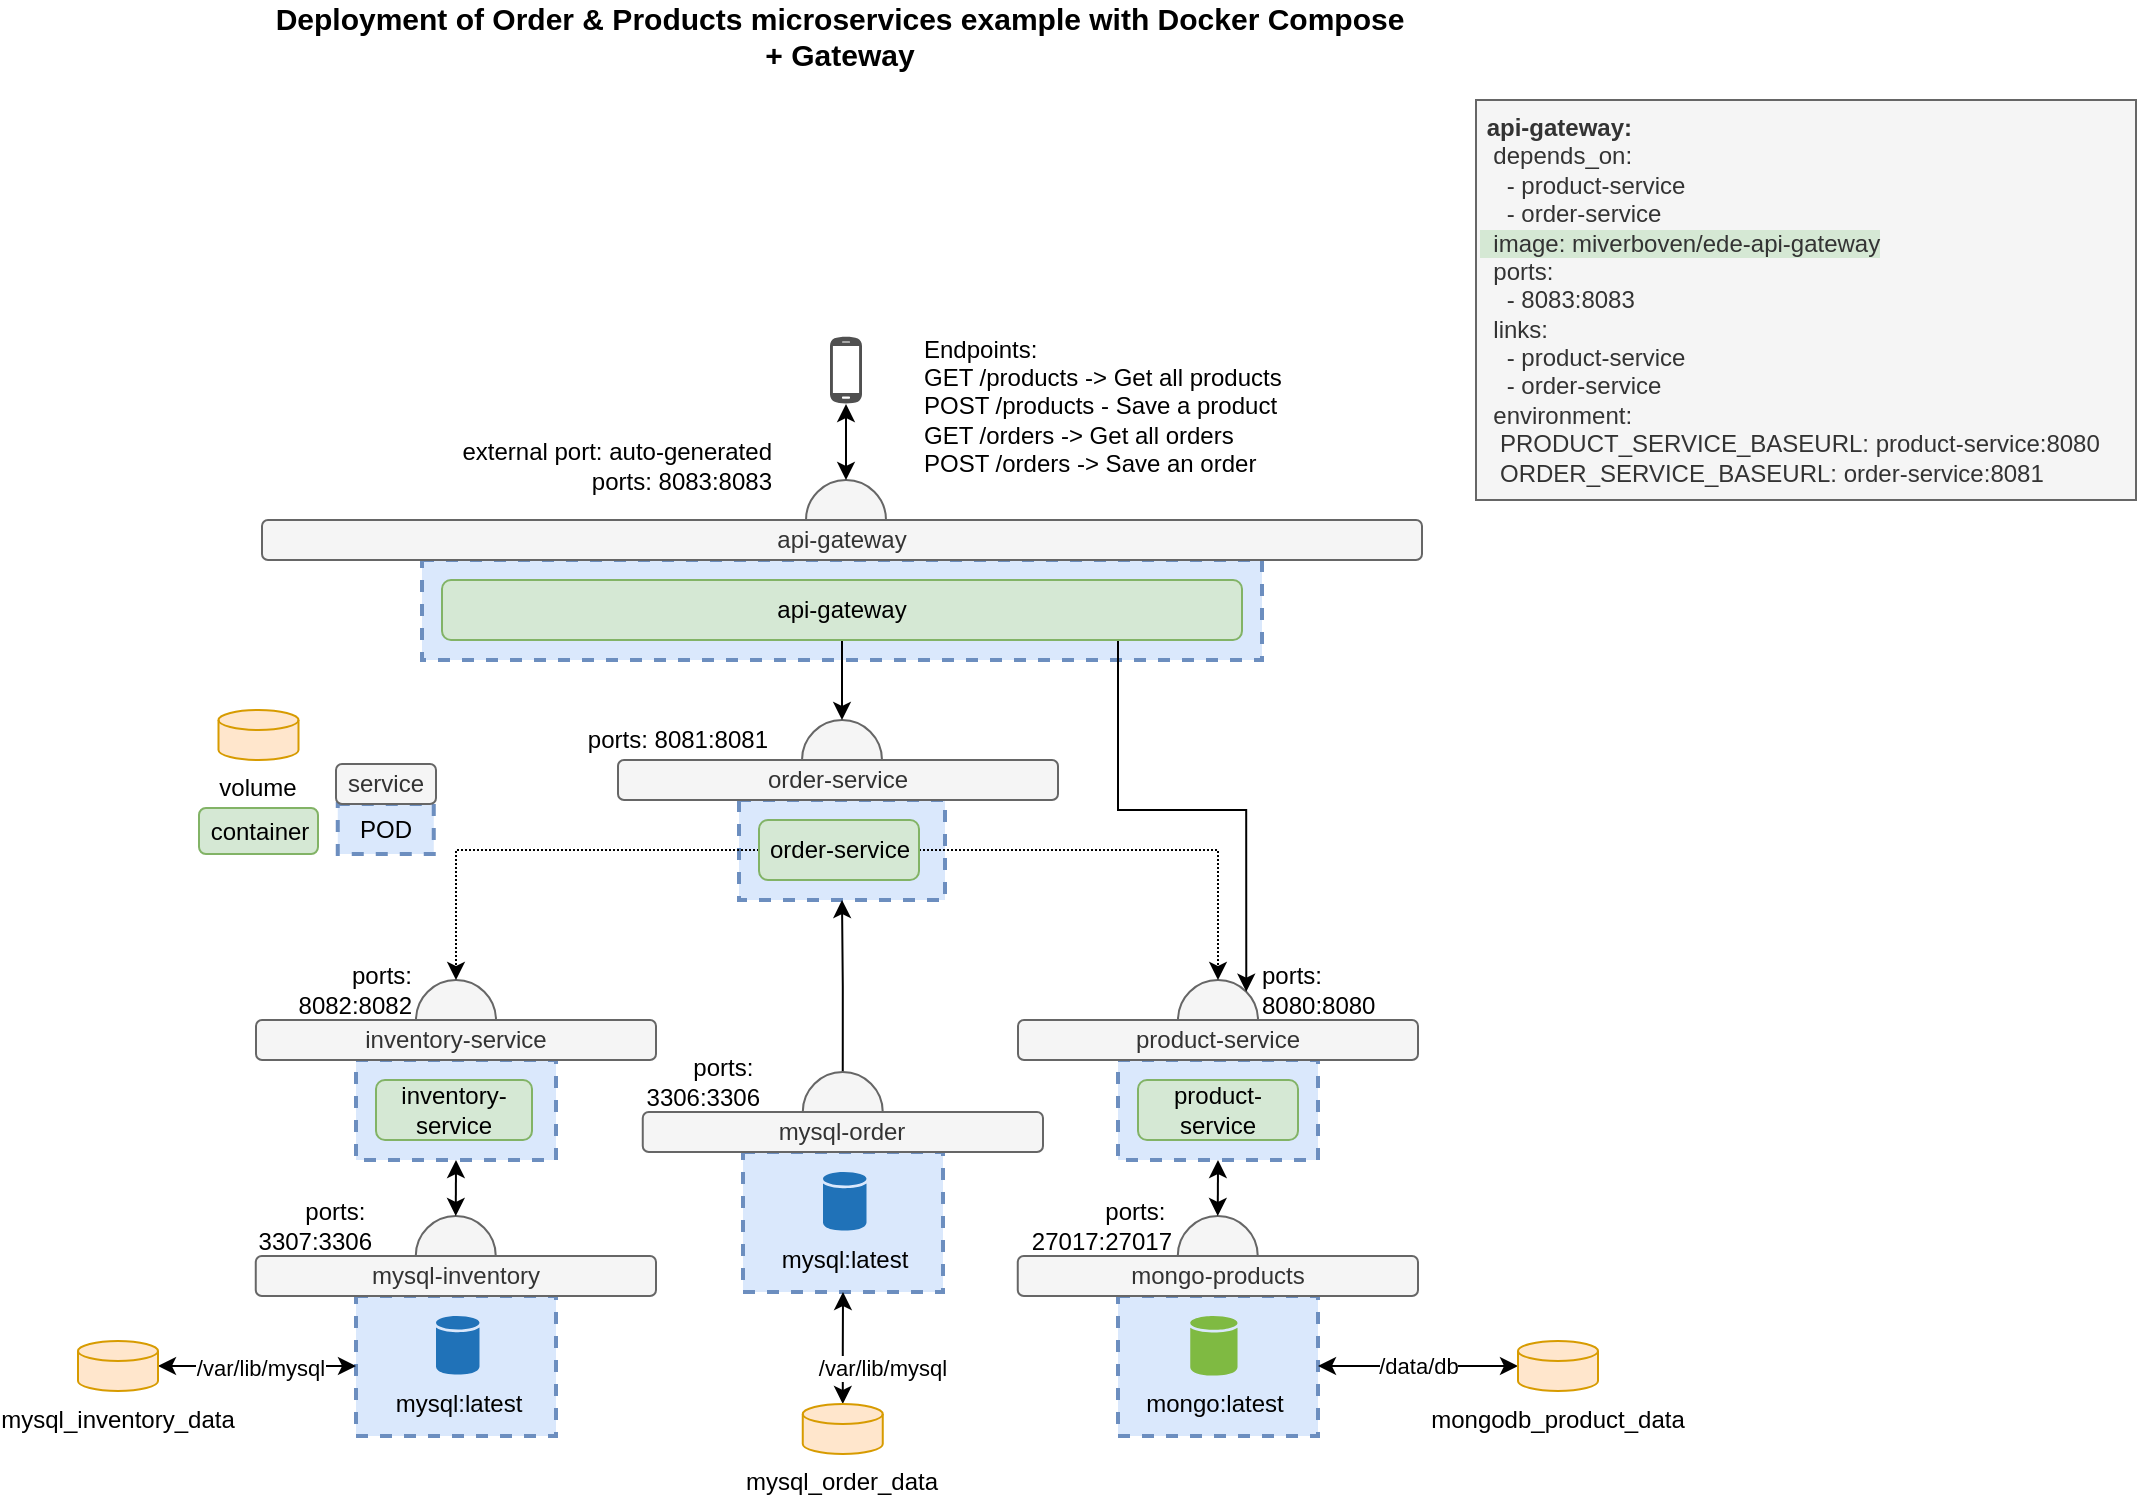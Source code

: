 <mxfile version="22.0.2" type="github">
  <diagram name="Pagina-1" id="RNc9Xt5vvOw46jgNW2Lf">
    <mxGraphModel dx="1050" dy="534" grid="1" gridSize="10" guides="1" tooltips="1" connect="1" arrows="1" fold="1" page="1" pageScale="1" pageWidth="827" pageHeight="1169" math="0" shadow="0">
      <root>
        <mxCell id="0" />
        <mxCell id="1" parent="0" />
        <mxCell id="bDrOD8Uwby7K316UPUsC-1" value="" style="ellipse;whiteSpace=wrap;html=1;aspect=fixed;strokeWidth=1;fillColor=#f5f5f5;strokeColor=#666666;fontColor=#333333;" vertex="1" parent="1">
          <mxGeometry x="600" y="522" width="40" height="40" as="geometry" />
        </mxCell>
        <mxCell id="bDrOD8Uwby7K316UPUsC-2" value="" style="ellipse;whiteSpace=wrap;html=1;aspect=fixed;strokeWidth=1;fillColor=#f5f5f5;strokeColor=#666666;fontColor=#333333;" vertex="1" parent="1">
          <mxGeometry x="219" y="522" width="40" height="40" as="geometry" />
        </mxCell>
        <mxCell id="bDrOD8Uwby7K316UPUsC-3" value="" style="rounded=0;whiteSpace=wrap;html=1;strokeColor=#6c8ebf;dashed=1;strokeWidth=2;fillColor=#dae8fc;" vertex="1" parent="1">
          <mxGeometry x="380.5" y="432" width="103" height="50" as="geometry" />
        </mxCell>
        <mxCell id="bDrOD8Uwby7K316UPUsC-4" value="" style="rounded=0;whiteSpace=wrap;html=1;strokeColor=#6c8ebf;dashed=1;strokeWidth=2;fillColor=#dae8fc;" vertex="1" parent="1">
          <mxGeometry x="570" y="562" width="100" height="50" as="geometry" />
        </mxCell>
        <mxCell id="bDrOD8Uwby7K316UPUsC-5" value="" style="rounded=0;whiteSpace=wrap;html=1;strokeColor=#6c8ebf;dashed=1;strokeWidth=2;fillColor=#dae8fc;" vertex="1" parent="1">
          <mxGeometry x="570" y="680" width="100" height="70" as="geometry" />
        </mxCell>
        <mxCell id="bDrOD8Uwby7K316UPUsC-6" value="" style="rounded=0;whiteSpace=wrap;html=1;strokeColor=#6c8ebf;dashed=1;strokeWidth=2;fillColor=#dae8fc;" vertex="1" parent="1">
          <mxGeometry x="189" y="680" width="100" height="70" as="geometry" />
        </mxCell>
        <mxCell id="bDrOD8Uwby7K316UPUsC-7" value="" style="rounded=0;whiteSpace=wrap;html=1;strokeColor=#6c8ebf;dashed=1;fillColor=#dae8fc;strokeWidth=2;" vertex="1" parent="1">
          <mxGeometry x="189" y="562" width="100" height="50" as="geometry" />
        </mxCell>
        <mxCell id="bDrOD8Uwby7K316UPUsC-8" value="inventory-service" style="rounded=1;whiteSpace=wrap;html=1;fillColor=#d5e8d4;strokeColor=#82b366;" vertex="1" parent="1">
          <mxGeometry x="199" y="572" width="78" height="30" as="geometry" />
        </mxCell>
        <mxCell id="bDrOD8Uwby7K316UPUsC-9" value="product-service" style="rounded=1;whiteSpace=wrap;html=1;fillColor=#d5e8d4;strokeColor=#82b366;" vertex="1" parent="1">
          <mxGeometry x="580" y="572" width="80" height="30" as="geometry" />
        </mxCell>
        <mxCell id="bDrOD8Uwby7K316UPUsC-10" value="inventory-service" style="rounded=1;whiteSpace=wrap;html=1;fillColor=#f5f5f5;strokeColor=#666666;fontColor=#333333;" vertex="1" parent="1">
          <mxGeometry x="139" y="542" width="200" height="20" as="geometry" />
        </mxCell>
        <mxCell id="bDrOD8Uwby7K316UPUsC-11" value="product-service" style="rounded=1;whiteSpace=wrap;html=1;fillColor=#f5f5f5;strokeColor=#666666;fontColor=#333333;" vertex="1" parent="1">
          <mxGeometry x="520" y="542" width="200" height="20" as="geometry" />
        </mxCell>
        <mxCell id="bDrOD8Uwby7K316UPUsC-12" value="mongo:latest" style="shadow=0;dashed=0;html=1;strokeColor=none;labelPosition=center;verticalLabelPosition=bottom;verticalAlign=top;outlineConnect=0;align=center;shape=mxgraph.office.databases.database;fillColor=#7FBA42;" vertex="1" parent="1">
          <mxGeometry x="606.13" y="690" width="23.63" height="30" as="geometry" />
        </mxCell>
        <mxCell id="bDrOD8Uwby7K316UPUsC-13" value="mysql:latest" style="shadow=0;dashed=0;html=1;strokeColor=none;labelPosition=center;verticalLabelPosition=bottom;verticalAlign=top;outlineConnect=0;align=center;shape=mxgraph.office.databases.database;fillColor=#2072B8;" vertex="1" parent="1">
          <mxGeometry x="229" y="690" width="21.75" height="29.5" as="geometry" />
        </mxCell>
        <mxCell id="bDrOD8Uwby7K316UPUsC-14" style="edgeStyle=orthogonalEdgeStyle;rounded=0;orthogonalLoop=1;jettySize=auto;html=1;exitX=1;exitY=0.5;exitDx=0;exitDy=0;entryX=0.5;entryY=0;entryDx=0;entryDy=0;dashed=1;dashPattern=1 1;" edge="1" parent="1" source="bDrOD8Uwby7K316UPUsC-16" target="bDrOD8Uwby7K316UPUsC-1">
          <mxGeometry relative="1" as="geometry" />
        </mxCell>
        <mxCell id="bDrOD8Uwby7K316UPUsC-15" style="edgeStyle=orthogonalEdgeStyle;rounded=0;orthogonalLoop=1;jettySize=auto;html=1;exitX=0;exitY=0.5;exitDx=0;exitDy=0;entryX=0.5;entryY=0;entryDx=0;entryDy=0;dashed=1;dashPattern=1 1;" edge="1" parent="1" source="bDrOD8Uwby7K316UPUsC-16" target="bDrOD8Uwby7K316UPUsC-2">
          <mxGeometry relative="1" as="geometry" />
        </mxCell>
        <mxCell id="bDrOD8Uwby7K316UPUsC-16" value="order-service" style="rounded=1;whiteSpace=wrap;html=1;fillColor=#d5e8d4;strokeColor=#82b366;" vertex="1" parent="1">
          <mxGeometry x="390.5" y="442" width="80" height="30" as="geometry" />
        </mxCell>
        <mxCell id="bDrOD8Uwby7K316UPUsC-17" value="" style="ellipse;whiteSpace=wrap;html=1;aspect=fixed;strokeWidth=1;fillColor=#f5f5f5;strokeColor=#666666;fontColor=#333333;" vertex="1" parent="1">
          <mxGeometry x="412" y="392" width="40" height="40" as="geometry" />
        </mxCell>
        <mxCell id="bDrOD8Uwby7K316UPUsC-18" value="order-service" style="rounded=1;whiteSpace=wrap;html=1;fillColor=#f5f5f5;strokeColor=#666666;fontColor=#333333;" vertex="1" parent="1">
          <mxGeometry x="320" y="412" width="220" height="20" as="geometry" />
        </mxCell>
        <mxCell id="bDrOD8Uwby7K316UPUsC-19" value="" style="pointerEvents=1;shadow=0;dashed=0;html=1;strokeColor=none;fillColor=#505050;labelPosition=center;verticalLabelPosition=bottom;verticalAlign=top;outlineConnect=0;align=center;shape=mxgraph.office.devices.cell_phone_android_standalone;" vertex="1" parent="1">
          <mxGeometry x="426" y="200" width="16" height="34" as="geometry" />
        </mxCell>
        <mxCell id="bDrOD8Uwby7K316UPUsC-20" value="&lt;div&gt;ports:&lt;/div&gt;&lt;div&gt;8082:&lt;span style=&quot;background-color: initial;&quot;&gt;8082&lt;/span&gt;&lt;/div&gt;" style="text;html=1;strokeColor=none;fillColor=none;align=right;verticalAlign=middle;whiteSpace=wrap;rounded=0;" vertex="1" parent="1">
          <mxGeometry x="110" y="512" width="109" height="30" as="geometry" />
        </mxCell>
        <mxCell id="bDrOD8Uwby7K316UPUsC-21" value="&lt;div&gt;ports:&lt;/div&gt;&lt;div&gt;8080:&lt;span style=&quot;background-color: initial;&quot;&gt;8080&lt;/span&gt;&lt;/div&gt;" style="text;html=1;strokeColor=none;fillColor=none;align=left;verticalAlign=middle;whiteSpace=wrap;rounded=0;" vertex="1" parent="1">
          <mxGeometry x="640" y="512" width="109" height="30" as="geometry" />
        </mxCell>
        <mxCell id="bDrOD8Uwby7K316UPUsC-22" value="POD" style="rounded=0;whiteSpace=wrap;html=1;strokeColor=#6c8ebf;dashed=1;fillColor=#dae8fc;strokeWidth=2;" vertex="1" parent="1">
          <mxGeometry x="179.88" y="434" width="48" height="25" as="geometry" />
        </mxCell>
        <mxCell id="bDrOD8Uwby7K316UPUsC-23" value="service" style="rounded=1;whiteSpace=wrap;html=1;fillColor=#f5f5f5;strokeColor=#666666;fontColor=#333333;" vertex="1" parent="1">
          <mxGeometry x="179" y="414" width="50" height="20" as="geometry" />
        </mxCell>
        <mxCell id="bDrOD8Uwby7K316UPUsC-24" value="" style="ellipse;whiteSpace=wrap;html=1;aspect=fixed;strokeWidth=1;fillColor=#f5f5f5;strokeColor=#666666;fontColor=#333333;" vertex="1" parent="1">
          <mxGeometry x="218.88" y="640" width="40" height="40" as="geometry" />
        </mxCell>
        <mxCell id="bDrOD8Uwby7K316UPUsC-25" value="mysql-inventory" style="rounded=1;whiteSpace=wrap;html=1;fillColor=#f5f5f5;strokeColor=#666666;fontColor=#333333;" vertex="1" parent="1">
          <mxGeometry x="138.88" y="660" width="200.12" height="20" as="geometry" />
        </mxCell>
        <mxCell id="bDrOD8Uwby7K316UPUsC-26" value="&lt;div&gt;&lt;span&gt;ports:&amp;nbsp;&lt;/span&gt;&lt;br&gt;&lt;/div&gt;3307:3306" style="text;html=1;strokeColor=none;fillColor=none;align=right;verticalAlign=middle;whiteSpace=wrap;rounded=0;" vertex="1" parent="1">
          <mxGeometry x="90" y="630" width="109" height="30" as="geometry" />
        </mxCell>
        <mxCell id="bDrOD8Uwby7K316UPUsC-27" value="" style="endArrow=classic;startArrow=classic;html=1;exitX=0.5;exitY=1;exitDx=0;exitDy=0;entryX=0.5;entryY=0;entryDx=0;entryDy=0;" edge="1" parent="1" source="bDrOD8Uwby7K316UPUsC-7" target="bDrOD8Uwby7K316UPUsC-24">
          <mxGeometry width="50" height="50" relative="1" as="geometry">
            <mxPoint x="509" y="612" as="sourcePoint" />
            <mxPoint x="529" y="642" as="targetPoint" />
          </mxGeometry>
        </mxCell>
        <mxCell id="bDrOD8Uwby7K316UPUsC-28" value="" style="ellipse;whiteSpace=wrap;html=1;aspect=fixed;strokeWidth=1;fillColor=#f5f5f5;strokeColor=#666666;fontColor=#333333;" vertex="1" parent="1">
          <mxGeometry x="599.88" y="640" width="40" height="40" as="geometry" />
        </mxCell>
        <mxCell id="bDrOD8Uwby7K316UPUsC-29" value="mongo-products" style="rounded=1;whiteSpace=wrap;html=1;fillColor=#f5f5f5;strokeColor=#666666;fontColor=#333333;" vertex="1" parent="1">
          <mxGeometry x="519.88" y="660" width="200.12" height="20" as="geometry" />
        </mxCell>
        <mxCell id="bDrOD8Uwby7K316UPUsC-30" value="&lt;div&gt;&lt;span&gt;ports:&amp;nbsp;&lt;/span&gt;&lt;br&gt;&lt;/div&gt;27017:27017" style="text;html=1;strokeColor=none;fillColor=none;align=right;verticalAlign=middle;whiteSpace=wrap;rounded=0;" vertex="1" parent="1">
          <mxGeometry x="490" y="630" width="109" height="30" as="geometry" />
        </mxCell>
        <mxCell id="bDrOD8Uwby7K316UPUsC-31" value="" style="endArrow=classic;startArrow=classic;html=1;exitX=0.5;exitY=1;exitDx=0;exitDy=0;entryX=0.5;entryY=0;entryDx=0;entryDy=0;" edge="1" parent="1" source="bDrOD8Uwby7K316UPUsC-4" target="bDrOD8Uwby7K316UPUsC-28">
          <mxGeometry width="50" height="50" relative="1" as="geometry">
            <mxPoint x="340" y="622" as="sourcePoint" />
            <mxPoint x="339.88" y="650" as="targetPoint" />
          </mxGeometry>
        </mxCell>
        <mxCell id="bDrOD8Uwby7K316UPUsC-32" value="&lt;div&gt;&lt;span style=&quot;background-color: initial;&quot;&gt;ports: 8081:&lt;/span&gt;&lt;span style=&quot;background-color: initial;&quot;&gt;8081&lt;/span&gt;&lt;br&gt;&lt;/div&gt;" style="text;html=1;strokeColor=none;fillColor=none;align=right;verticalAlign=middle;whiteSpace=wrap;rounded=0;" vertex="1" parent="1">
          <mxGeometry x="218.88" y="392" width="178" height="20" as="geometry" />
        </mxCell>
        <mxCell id="bDrOD8Uwby7K316UPUsC-33" value="&lt;div&gt;&lt;b&gt;&lt;font style=&quot;font-size: 15px&quot;&gt;Deployment of Order &amp;amp; Products microservices example with Docker Compose&lt;br&gt;+ Gateway&lt;/font&gt;&lt;/b&gt;&lt;/div&gt;" style="text;html=1;strokeColor=none;fillColor=none;align=center;verticalAlign=middle;whiteSpace=wrap;rounded=0;" vertex="1" parent="1">
          <mxGeometry x="82" y="40" width="698" height="20" as="geometry" />
        </mxCell>
        <mxCell id="bDrOD8Uwby7K316UPUsC-34" style="edgeStyle=orthogonalEdgeStyle;rounded=0;orthogonalLoop=1;jettySize=auto;html=1;entryX=0;entryY=0.5;entryDx=0;entryDy=0;startArrow=classic;startFill=1;" edge="1" parent="1" source="bDrOD8Uwby7K316UPUsC-36" target="bDrOD8Uwby7K316UPUsC-6">
          <mxGeometry relative="1" as="geometry" />
        </mxCell>
        <mxCell id="bDrOD8Uwby7K316UPUsC-35" value="/var/lib/mysql" style="edgeLabel;html=1;align=center;verticalAlign=middle;resizable=0;points=[];" vertex="1" connectable="0" parent="bDrOD8Uwby7K316UPUsC-34">
          <mxGeometry x="-0.34" y="-1" relative="1" as="geometry">
            <mxPoint x="18" as="offset" />
          </mxGeometry>
        </mxCell>
        <mxCell id="bDrOD8Uwby7K316UPUsC-36" value="mysql_inventory_data" style="shape=cylinder3;whiteSpace=wrap;html=1;boundedLbl=1;backgroundOutline=1;size=5;verticalAlign=top;labelPosition=center;verticalLabelPosition=bottom;align=center;fillColor=#ffe6cc;strokeColor=#d79b00;" vertex="1" parent="1">
          <mxGeometry x="50" y="702.5" width="40" height="25" as="geometry" />
        </mxCell>
        <mxCell id="bDrOD8Uwby7K316UPUsC-37" value="/data/db" style="edgeStyle=orthogonalEdgeStyle;rounded=0;orthogonalLoop=1;jettySize=auto;html=1;entryX=1;entryY=0.5;entryDx=0;entryDy=0;startArrow=classic;startFill=1;" edge="1" parent="1" source="bDrOD8Uwby7K316UPUsC-38" target="bDrOD8Uwby7K316UPUsC-5">
          <mxGeometry relative="1" as="geometry" />
        </mxCell>
        <mxCell id="bDrOD8Uwby7K316UPUsC-38" value="mongodb_product_data" style="shape=cylinder3;whiteSpace=wrap;html=1;boundedLbl=1;backgroundOutline=1;size=5;verticalAlign=top;labelPosition=center;verticalLabelPosition=bottom;align=center;fillColor=#ffe6cc;strokeColor=#d79b00;" vertex="1" parent="1">
          <mxGeometry x="770" y="702.5" width="40" height="25" as="geometry" />
        </mxCell>
        <mxCell id="bDrOD8Uwby7K316UPUsC-39" value="container" style="rounded=1;whiteSpace=wrap;html=1;fillColor=#d5e8d4;strokeColor=#82b366;" vertex="1" parent="1">
          <mxGeometry x="110.5" y="436" width="59.5" height="23" as="geometry" />
        </mxCell>
        <mxCell id="bDrOD8Uwby7K316UPUsC-40" value="volume" style="shape=cylinder3;whiteSpace=wrap;html=1;boundedLbl=1;backgroundOutline=1;size=5;verticalAlign=top;labelPosition=center;verticalLabelPosition=bottom;align=center;fillColor=#ffe6cc;strokeColor=#d79b00;" vertex="1" parent="1">
          <mxGeometry x="120.25" y="387" width="40" height="25" as="geometry" />
        </mxCell>
        <mxCell id="bDrOD8Uwby7K316UPUsC-41" value="&lt;div&gt;&lt;b&gt;&amp;nbsp;api-gateway:&lt;/b&gt;&lt;/div&gt;&lt;div&gt;&amp;nbsp; depends_on:&lt;/div&gt;&lt;div&gt;&amp;nbsp; &amp;nbsp; - product-service&lt;/div&gt;&lt;div&gt;&amp;nbsp; &amp;nbsp; - order-service&lt;/div&gt;&lt;div&gt;&lt;span style=&quot;background-color: rgb(213, 232, 212);&quot;&gt;&amp;nbsp; image: miverboven/ede-api-gateway&lt;/span&gt;&lt;/div&gt;&lt;div&gt;&amp;nbsp; ports:&lt;/div&gt;&lt;div&gt;&amp;nbsp; &amp;nbsp; - 8083:8083&lt;/div&gt;&lt;div&gt;&amp;nbsp; links:&lt;/div&gt;&lt;div&gt;&amp;nbsp; &amp;nbsp; - product-service&lt;/div&gt;&lt;div&gt;&amp;nbsp; &amp;nbsp; - order-service&lt;/div&gt;&lt;div&gt;&amp;nbsp;&amp;nbsp;environment:&lt;br&gt;&lt;/div&gt;&lt;div&gt;&amp;nbsp; &amp;nbsp;PRODUCT_SERVICE_BASEURL: product-service:8080&lt;/div&gt;&lt;div&gt;&amp;nbsp; &amp;nbsp;ORDER_SERVICE_BASEURL: order-service:8081&lt;/div&gt;" style="text;html=1;align=left;verticalAlign=middle;resizable=0;points=[];autosize=1;strokeColor=#666666;fillColor=#f5f5f5;fontColor=#333333;" vertex="1" parent="1">
          <mxGeometry x="749" y="82" width="330" height="200" as="geometry" />
        </mxCell>
        <mxCell id="bDrOD8Uwby7K316UPUsC-42" value="" style="rounded=0;whiteSpace=wrap;html=1;strokeColor=#6c8ebf;dashed=1;strokeWidth=2;fillColor=#dae8fc;" vertex="1" parent="1">
          <mxGeometry x="382.5" y="608" width="100" height="70" as="geometry" />
        </mxCell>
        <mxCell id="bDrOD8Uwby7K316UPUsC-43" value="mysql:latest" style="shadow=0;dashed=0;html=1;strokeColor=none;labelPosition=center;verticalLabelPosition=bottom;verticalAlign=top;outlineConnect=0;align=center;shape=mxgraph.office.databases.database;fillColor=#2072B8;" vertex="1" parent="1">
          <mxGeometry x="422.5" y="618" width="21.75" height="29.5" as="geometry" />
        </mxCell>
        <mxCell id="bDrOD8Uwby7K316UPUsC-44" style="edgeStyle=orthogonalEdgeStyle;rounded=0;orthogonalLoop=1;jettySize=auto;html=1;exitX=0.5;exitY=0;exitDx=0;exitDy=0;entryX=0.5;entryY=1;entryDx=0;entryDy=0;" edge="1" parent="1" source="bDrOD8Uwby7K316UPUsC-45" target="bDrOD8Uwby7K316UPUsC-3">
          <mxGeometry relative="1" as="geometry" />
        </mxCell>
        <mxCell id="bDrOD8Uwby7K316UPUsC-45" value="" style="ellipse;whiteSpace=wrap;html=1;aspect=fixed;strokeWidth=1;fillColor=#f5f5f5;strokeColor=#666666;fontColor=#333333;" vertex="1" parent="1">
          <mxGeometry x="412.38" y="568" width="40" height="40" as="geometry" />
        </mxCell>
        <mxCell id="bDrOD8Uwby7K316UPUsC-46" value="mysql-order" style="rounded=1;whiteSpace=wrap;html=1;fillColor=#f5f5f5;strokeColor=#666666;fontColor=#333333;" vertex="1" parent="1">
          <mxGeometry x="332.38" y="588" width="200.12" height="20" as="geometry" />
        </mxCell>
        <mxCell id="bDrOD8Uwby7K316UPUsC-47" value="&lt;div&gt;&lt;span&gt;ports:&amp;nbsp;&lt;/span&gt;&lt;br&gt;&lt;/div&gt;3306:3306" style="text;html=1;strokeColor=none;fillColor=none;align=right;verticalAlign=middle;whiteSpace=wrap;rounded=0;" vertex="1" parent="1">
          <mxGeometry x="283.5" y="558" width="109" height="30" as="geometry" />
        </mxCell>
        <mxCell id="bDrOD8Uwby7K316UPUsC-48" style="edgeStyle=orthogonalEdgeStyle;rounded=0;orthogonalLoop=1;jettySize=auto;html=1;entryX=0.5;entryY=1;entryDx=0;entryDy=0;startArrow=classic;startFill=1;" edge="1" parent="1" source="bDrOD8Uwby7K316UPUsC-50" target="bDrOD8Uwby7K316UPUsC-42">
          <mxGeometry relative="1" as="geometry" />
        </mxCell>
        <mxCell id="bDrOD8Uwby7K316UPUsC-49" value="/var/lib/mysql" style="edgeLabel;html=1;align=center;verticalAlign=middle;resizable=0;points=[];" vertex="1" connectable="0" parent="bDrOD8Uwby7K316UPUsC-48">
          <mxGeometry x="-0.34" y="-1" relative="1" as="geometry">
            <mxPoint x="18" as="offset" />
          </mxGeometry>
        </mxCell>
        <mxCell id="bDrOD8Uwby7K316UPUsC-50" value="mysql_order_data" style="shape=cylinder3;whiteSpace=wrap;html=1;boundedLbl=1;backgroundOutline=1;size=5;verticalAlign=top;labelPosition=center;verticalLabelPosition=bottom;align=center;fillColor=#ffe6cc;strokeColor=#d79b00;" vertex="1" parent="1">
          <mxGeometry x="412.38" y="734" width="40" height="25" as="geometry" />
        </mxCell>
        <mxCell id="bDrOD8Uwby7K316UPUsC-51" value="" style="rounded=0;whiteSpace=wrap;html=1;strokeColor=#6c8ebf;dashed=1;strokeWidth=2;fillColor=#dae8fc;" vertex="1" parent="1">
          <mxGeometry x="222" y="312" width="420" height="50" as="geometry" />
        </mxCell>
        <mxCell id="bDrOD8Uwby7K316UPUsC-52" style="edgeStyle=orthogonalEdgeStyle;rounded=0;orthogonalLoop=1;jettySize=auto;html=1;exitX=0.5;exitY=1;exitDx=0;exitDy=0;entryX=0.5;entryY=0;entryDx=0;entryDy=0;" edge="1" parent="1" source="bDrOD8Uwby7K316UPUsC-54" target="bDrOD8Uwby7K316UPUsC-17">
          <mxGeometry relative="1" as="geometry" />
        </mxCell>
        <mxCell id="bDrOD8Uwby7K316UPUsC-53" style="edgeStyle=orthogonalEdgeStyle;rounded=0;orthogonalLoop=1;jettySize=auto;html=1;exitX=0.75;exitY=1;exitDx=0;exitDy=0;entryX=1;entryY=0;entryDx=0;entryDy=0;" edge="1" parent="1" source="bDrOD8Uwby7K316UPUsC-54" target="bDrOD8Uwby7K316UPUsC-1">
          <mxGeometry relative="1" as="geometry">
            <Array as="points">
              <mxPoint x="570" y="352" />
              <mxPoint x="570" y="437" />
              <mxPoint x="634" y="437" />
            </Array>
          </mxGeometry>
        </mxCell>
        <mxCell id="bDrOD8Uwby7K316UPUsC-54" value="api-gateway" style="rounded=1;whiteSpace=wrap;html=1;fillColor=#d5e8d4;strokeColor=#82b366;" vertex="1" parent="1">
          <mxGeometry x="232" y="322" width="400" height="30" as="geometry" />
        </mxCell>
        <mxCell id="bDrOD8Uwby7K316UPUsC-55" value="" style="ellipse;whiteSpace=wrap;html=1;aspect=fixed;strokeWidth=1;fillColor=#f5f5f5;strokeColor=#666666;fontColor=#333333;" vertex="1" parent="1">
          <mxGeometry x="414" y="272" width="40" height="40" as="geometry" />
        </mxCell>
        <mxCell id="bDrOD8Uwby7K316UPUsC-56" value="api-gateway" style="rounded=1;whiteSpace=wrap;html=1;fillColor=#f5f5f5;strokeColor=#666666;fontColor=#333333;" vertex="1" parent="1">
          <mxGeometry x="142" y="292" width="580" height="20" as="geometry" />
        </mxCell>
        <mxCell id="bDrOD8Uwby7K316UPUsC-57" value="&lt;div&gt;external port: auto-generated&lt;/div&gt;&lt;div&gt;ports: 8083:&lt;span style=&quot;background-color: initial;&quot;&gt;8083&lt;/span&gt;&lt;/div&gt;" style="text;html=1;strokeColor=none;fillColor=none;align=right;verticalAlign=middle;whiteSpace=wrap;rounded=0;" vertex="1" parent="1">
          <mxGeometry x="220.88" y="250" width="178" height="30" as="geometry" />
        </mxCell>
        <mxCell id="bDrOD8Uwby7K316UPUsC-58" value="" style="endArrow=classic;startArrow=classic;html=1;rounded=0;exitX=0.5;exitY=0;exitDx=0;exitDy=0;" edge="1" parent="1" source="bDrOD8Uwby7K316UPUsC-55" target="bDrOD8Uwby7K316UPUsC-19">
          <mxGeometry width="50" height="50" relative="1" as="geometry">
            <mxPoint x="490" y="260" as="sourcePoint" />
            <mxPoint x="540" y="210" as="targetPoint" />
          </mxGeometry>
        </mxCell>
        <mxCell id="bDrOD8Uwby7K316UPUsC-59" value="Endpoints:&lt;br&gt;GET /products -&amp;gt; Get all products&lt;br&gt;POST /products - Save a product&lt;br&gt;GET /orders -&amp;gt; Get all orders&lt;br&gt;POST /orders -&amp;gt; Save an order" style="text;html=1;strokeColor=none;fillColor=none;align=left;verticalAlign=middle;whiteSpace=wrap;rounded=0;" vertex="1" parent="1">
          <mxGeometry x="470.5" y="190" width="240" height="90" as="geometry" />
        </mxCell>
      </root>
    </mxGraphModel>
  </diagram>
</mxfile>
